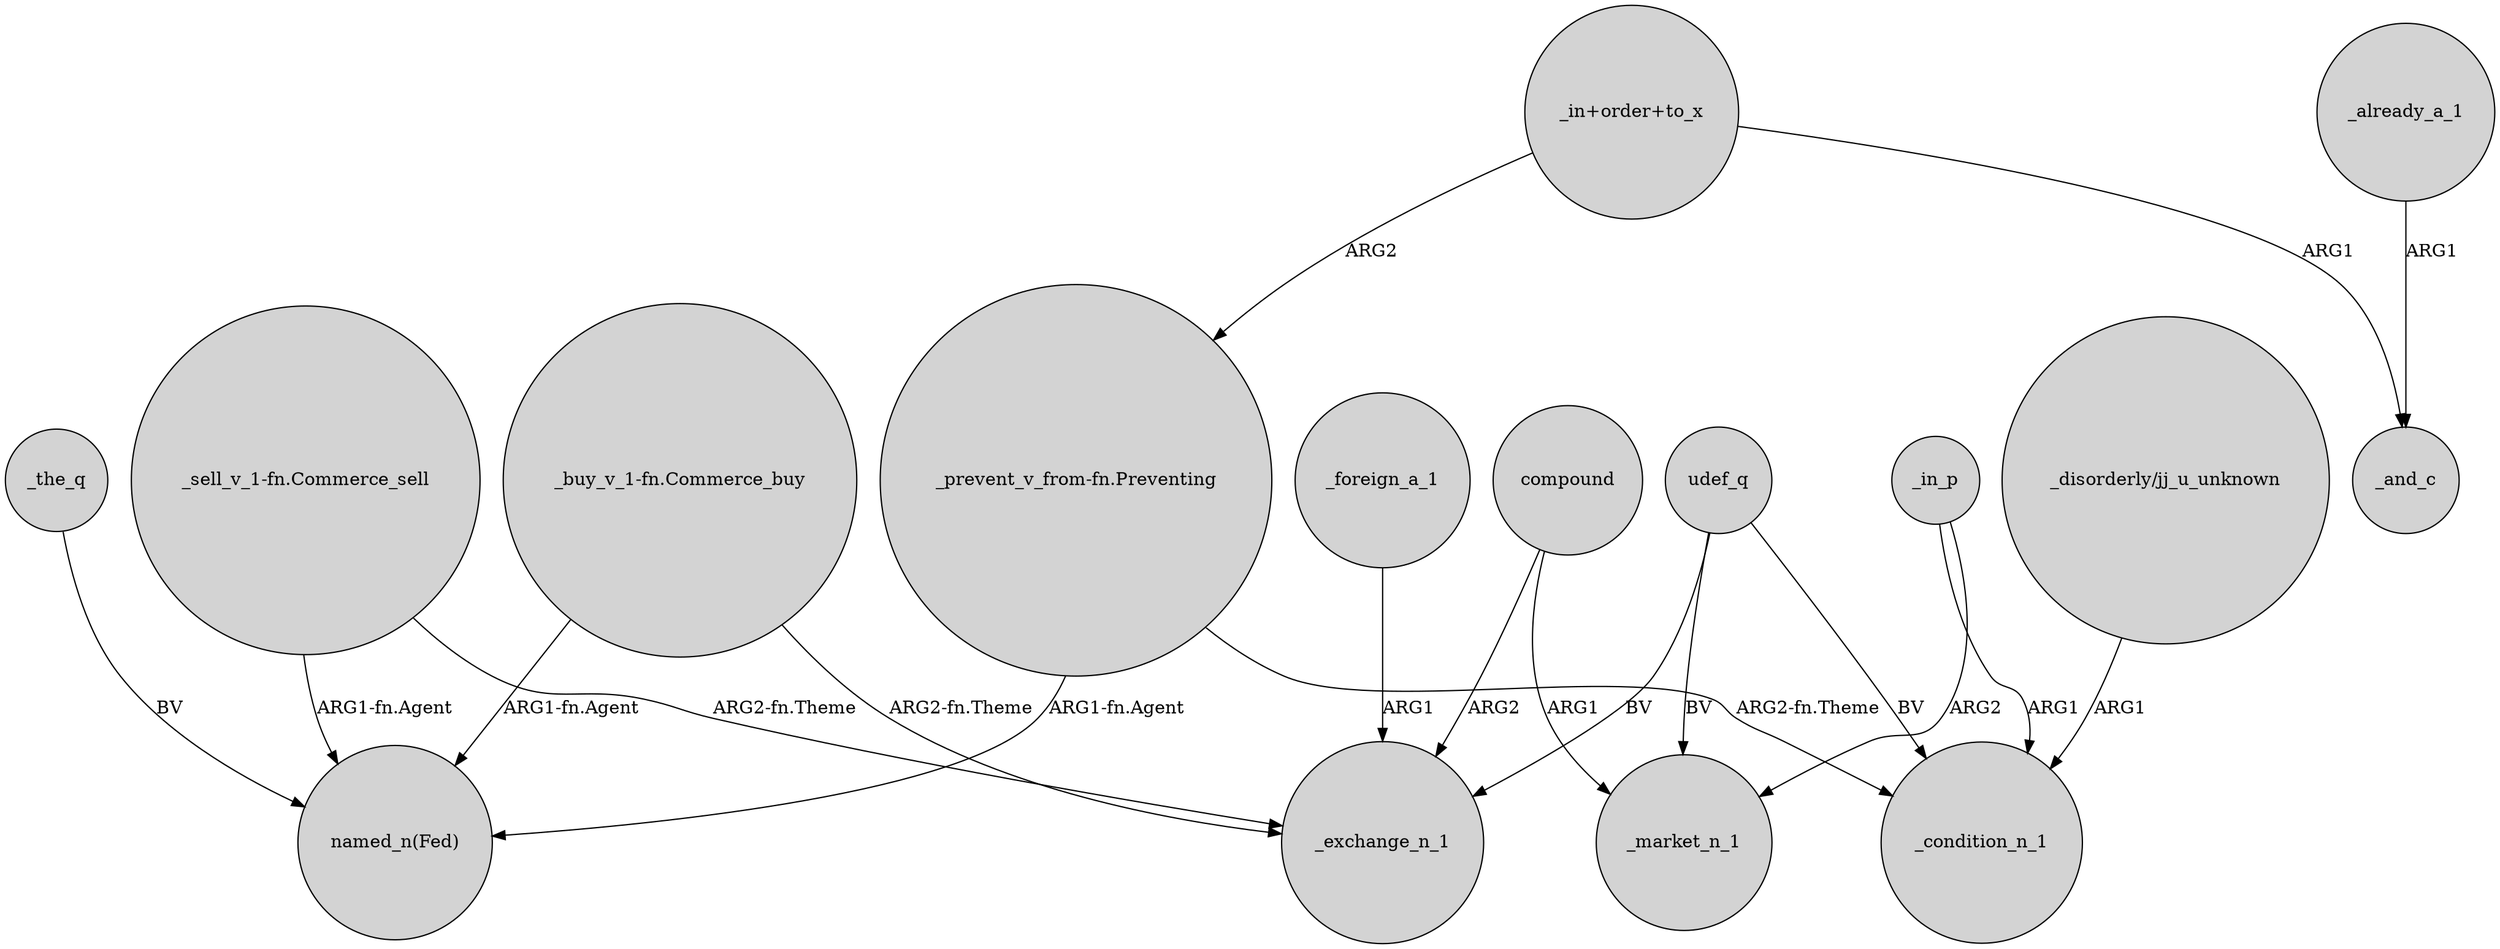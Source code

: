digraph {
	node [shape=circle style=filled]
	_the_q -> "named_n(Fed)" [label=BV]
	_foreign_a_1 -> _exchange_n_1 [label=ARG1]
	udef_q -> _market_n_1 [label=BV]
	"_sell_v_1-fn.Commerce_sell" -> "named_n(Fed)" [label="ARG1-fn.Agent"]
	compound -> _exchange_n_1 [label=ARG2]
	_already_a_1 -> _and_c [label=ARG1]
	"_buy_v_1-fn.Commerce_buy" -> _exchange_n_1 [label="ARG2-fn.Theme"]
	"_buy_v_1-fn.Commerce_buy" -> "named_n(Fed)" [label="ARG1-fn.Agent"]
	"_in+order+to_x" -> _and_c [label=ARG1]
	udef_q -> _condition_n_1 [label=BV]
	"_prevent_v_from-fn.Preventing" -> _condition_n_1 [label="ARG2-fn.Theme"]
	_in_p -> _market_n_1 [label=ARG2]
	"_in+order+to_x" -> "_prevent_v_from-fn.Preventing" [label=ARG2]
	"_disorderly/jj_u_unknown" -> _condition_n_1 [label=ARG1]
	compound -> _market_n_1 [label=ARG1]
	udef_q -> _exchange_n_1 [label=BV]
	"_sell_v_1-fn.Commerce_sell" -> _exchange_n_1 [label="ARG2-fn.Theme"]
	"_prevent_v_from-fn.Preventing" -> "named_n(Fed)" [label="ARG1-fn.Agent"]
	_in_p -> _condition_n_1 [label=ARG1]
}
